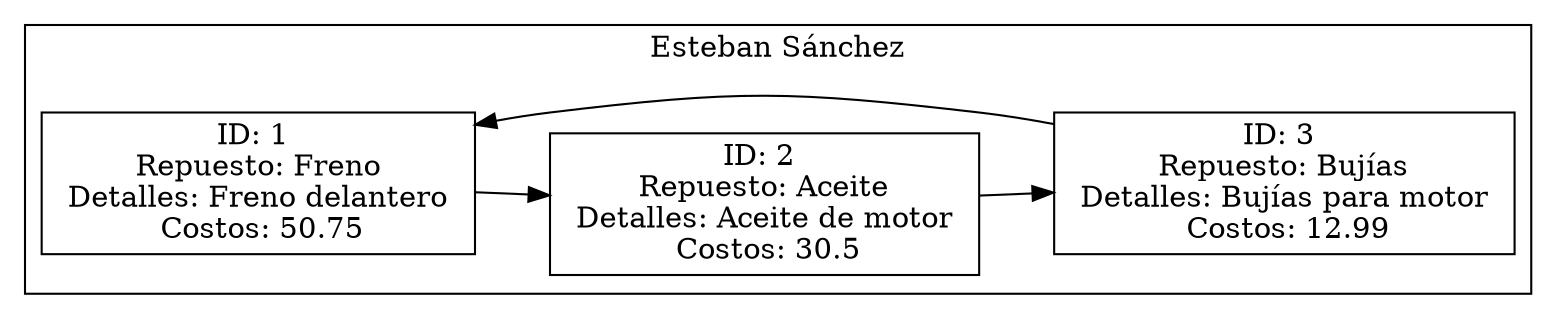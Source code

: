 digraph G {
    node [shape=record];
    rankdir=LR;
    subgraph cluster_0 {
        label = "Esteban Sánchez";
        n0 [label = "{<data> ID: 1 \n Repuesto: Freno \n Detalles: Freno delantero \n Costos: 50.75}"];
        n1 [label = "{<data> ID: 2 \n Repuesto: Aceite \n Detalles: Aceite de motor \n Costos: 30.5}"];
        n2 [label = "{<data> ID: 3 \n Repuesto: Bujías \n Detalles: Bujías para motor \n Costos: 12.99}"];
        n0 -> n1;
        n1 -> n2;
        n2 -> n0;
    }
}
